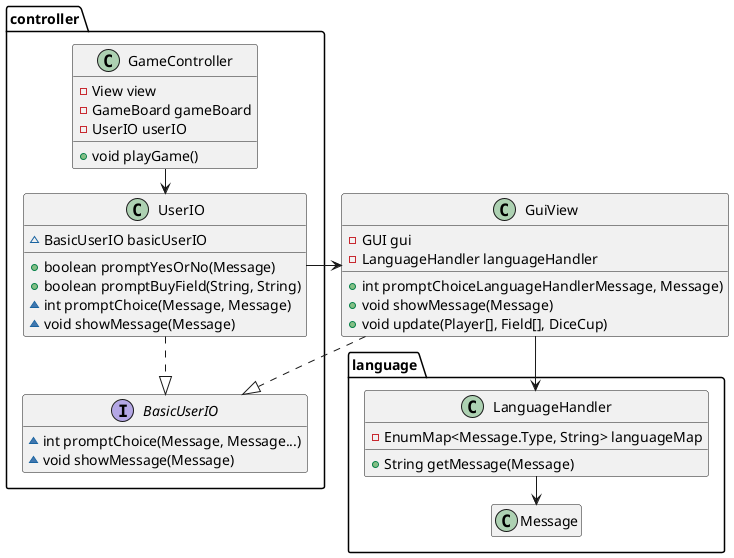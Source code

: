 @startuml
'skinparam linetype ortho
'skinparam linetype polyline
hide empty members

skinparam ranksep 25


class GuiView {
    - GUI gui
    - LanguageHandler languageHandler
    + int promptChoiceLanguageHandlerMessage, Message)
    + void showMessage(Message)
    + void update(Player[], Field[], DiceCup)
}


package language {
    class LanguageHandler {
        - EnumMap<Message.Type, String> languageMap
        + String getMessage(Message)
    }
}

package controller {
    interface BasicUserIO {
        ~ int promptChoice(Message, Message...)
        ~ void showMessage(Message)
    }

    class UserIO {
        ~ BasicUserIO basicUserIO
        + boolean promptYesOrNo(Message)
        + boolean promptBuyField(String, String)
        ~ int promptChoice(Message, Message)
        ~ void showMessage(Message)
    }
    class GameController {
        - View view
        - GameBoard gameBoard
        - UserIO userIO
        + void playGame()
    }
}
'GuiView .up.|> BasicUserIO
'GuiView *-- LangController
'UserIO .down.|> BasicUserIO
'GameController *-right- UserIO

'LangController *.left. Message

'Message +-- Type


GuiView --> LanguageHandler
LanguageHandler --> language.Message
UserIO -right-> GuiView
GuiView .right[norank].|> BasicUserIO



GameController --> UserIO
UserIO ..|> BasicUserIO
@enduml
